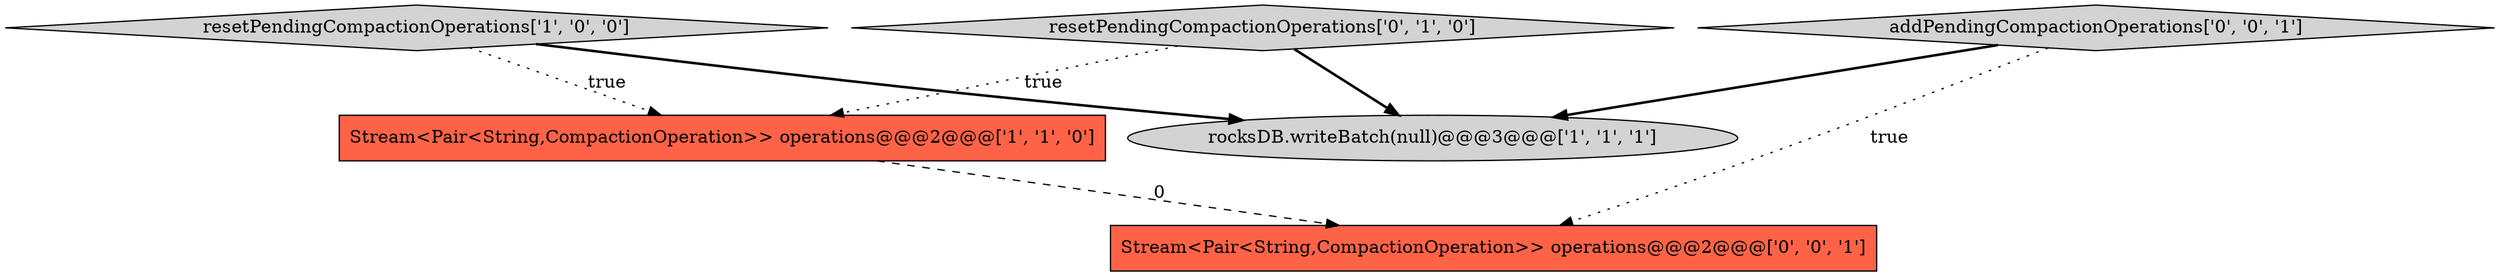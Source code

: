 digraph {
3 [style = filled, label = "resetPendingCompactionOperations['0', '1', '0']", fillcolor = lightgray, shape = diamond image = "AAA0AAABBB2BBB"];
0 [style = filled, label = "Stream<Pair<String,CompactionOperation>> operations@@@2@@@['1', '1', '0']", fillcolor = tomato, shape = box image = "AAA0AAABBB1BBB"];
1 [style = filled, label = "rocksDB.writeBatch(null)@@@3@@@['1', '1', '1']", fillcolor = lightgray, shape = ellipse image = "AAA0AAABBB1BBB"];
4 [style = filled, label = "Stream<Pair<String,CompactionOperation>> operations@@@2@@@['0', '0', '1']", fillcolor = tomato, shape = box image = "AAA0AAABBB3BBB"];
5 [style = filled, label = "addPendingCompactionOperations['0', '0', '1']", fillcolor = lightgray, shape = diamond image = "AAA0AAABBB3BBB"];
2 [style = filled, label = "resetPendingCompactionOperations['1', '0', '0']", fillcolor = lightgray, shape = diamond image = "AAA0AAABBB1BBB"];
2->0 [style = dotted, label="true"];
5->4 [style = dotted, label="true"];
0->4 [style = dashed, label="0"];
2->1 [style = bold, label=""];
3->1 [style = bold, label=""];
3->0 [style = dotted, label="true"];
5->1 [style = bold, label=""];
}
